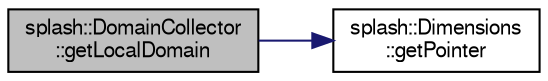 digraph "splash::DomainCollector::getLocalDomain"
{
  edge [fontname="FreeSans",fontsize="10",labelfontname="FreeSans",labelfontsize="10"];
  node [fontname="FreeSans",fontsize="10",shape=record];
  rankdir="LR";
  Node1 [label="splash::DomainCollector\l::getLocalDomain",height=0.2,width=0.4,color="black", fillcolor="grey75", style="filled" fontcolor="black"];
  Node1 -> Node2 [color="midnightblue",fontsize="10",style="solid",fontname="FreeSans"];
  Node2 [label="splash::Dimensions\l::getPointer",height=0.2,width=0.4,color="black", fillcolor="white", style="filled",URL="$classsplash_1_1_dimensions.html#ae1e6c7ed0f8e00f14cb9108f299387dd"];
}
